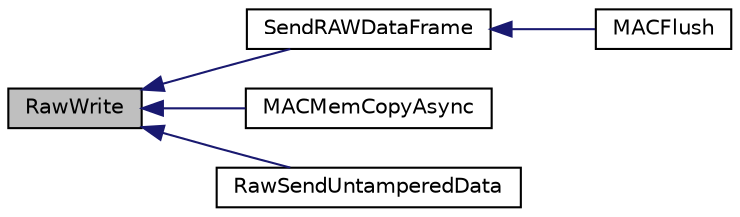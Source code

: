 digraph "RawWrite"
{
  edge [fontname="Helvetica",fontsize="10",labelfontname="Helvetica",labelfontsize="10"];
  node [fontname="Helvetica",fontsize="10",shape=record];
  rankdir="LR";
  Node1 [label="RawWrite",height=0.2,width=0.4,color="black", fillcolor="grey75", style="filled", fontcolor="black"];
  Node1 -> Node2 [dir="back",color="midnightblue",fontsize="10",style="solid",fontname="Helvetica"];
  Node2 [label="SendRAWDataFrame",height=0.2,width=0.4,color="black", fillcolor="white", style="filled",URL="$_w_f_driver_raw__24_g_8c.html#ab3fe180f412b7b947ea503780d308724"];
  Node2 -> Node3 [dir="back",color="midnightblue",fontsize="10",style="solid",fontname="Helvetica"];
  Node3 [label="MACFlush",height=0.2,width=0.4,color="black", fillcolor="white", style="filled",URL="$_w_f_mac_8c.html#a38dc2cc8c71b2f6bfe51ea8db2acc67c"];
  Node1 -> Node4 [dir="back",color="midnightblue",fontsize="10",style="solid",fontname="Helvetica"];
  Node4 [label="MACMemCopyAsync",height=0.2,width=0.4,color="black", fillcolor="white", style="filled",URL="$_w_f_mac_8c.html#a4442711ab4c3d47ffc913476630330e2"];
  Node1 -> Node5 [dir="back",color="midnightblue",fontsize="10",style="solid",fontname="Helvetica"];
  Node5 [label="RawSendUntamperedData",height=0.2,width=0.4,color="black", fillcolor="white", style="filled",URL="$_w_f_mac_8c.html#ac4b1209e343829937708405b184890da"];
}
